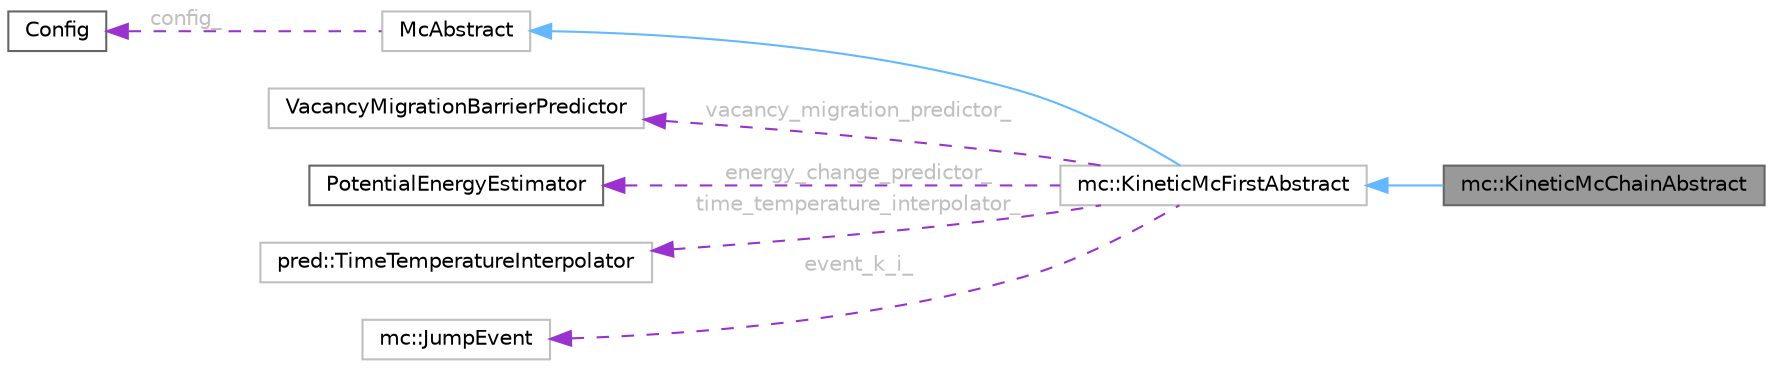 digraph "mc::KineticMcChainAbstract"
{
 // LATEX_PDF_SIZE
  bgcolor="transparent";
  edge [fontname=Helvetica,fontsize=10,labelfontname=Helvetica,labelfontsize=10];
  node [fontname=Helvetica,fontsize=10,shape=box,height=0.2,width=0.4];
  rankdir="LR";
  Node1 [id="Node000001",label="mc::KineticMcChainAbstract",height=0.2,width=0.4,color="gray40", fillcolor="grey60", style="filled", fontcolor="black",tooltip="Abstract class for Kinetic Monte Carlo Simulation."];
  Node2 -> Node1 [id="edge1_Node000001_Node000002",dir="back",color="steelblue1",style="solid",tooltip=" "];
  Node2 [id="Node000002",label="mc::KineticMcFirstAbstract",height=0.2,width=0.4,color="grey75", fillcolor="white", style="filled",URL="$classmc_1_1KineticMcFirstAbstract.html",tooltip=" "];
  Node3 -> Node2 [id="edge2_Node000002_Node000003",dir="back",color="steelblue1",style="solid",tooltip=" "];
  Node3 [id="Node000003",label="McAbstract",height=0.2,width=0.4,color="grey75", fillcolor="white", style="filled",URL="$classMcAbstract.html",tooltip=" "];
  Node4 -> Node3 [id="edge3_Node000003_Node000004",dir="back",color="darkorchid3",style="dashed",tooltip=" ",label=" config_",fontcolor="grey" ];
  Node4 [id="Node000004",label="Config",height=0.2,width=0.4,color="gray40", fillcolor="white", style="filled",URL="$classConfig.html",tooltip="Class for defining a configuration of atoms and their positions."];
  Node5 -> Node2 [id="edge4_Node000002_Node000005",dir="back",color="darkorchid3",style="dashed",tooltip=" ",label=" vacancy_migration_predictor_",fontcolor="grey" ];
  Node5 [id="Node000005",label="VacancyMigrationBarrierPredictor",height=0.2,width=0.4,color="grey75", fillcolor="white", style="filled",URL="$classVacancyMigrationBarrierPredictor.html",tooltip=" "];
  Node6 -> Node2 [id="edge5_Node000002_Node000006",dir="back",color="darkorchid3",style="dashed",tooltip=" ",label=" energy_change_predictor_",fontcolor="grey" ];
  Node6 [id="Node000006",label="PotentialEnergyEstimator",height=0.2,width=0.4,color="gray40", fillcolor="white", style="filled",URL="$classPotentialEnergyEstimator.html",tooltip="Class for defining Cluster Expansion Hamiltonian."];
  Node7 -> Node2 [id="edge6_Node000002_Node000007",dir="back",color="darkorchid3",style="dashed",tooltip=" ",label=" time_temperature_interpolator_",fontcolor="grey" ];
  Node7 [id="Node000007",label="pred::TimeTemperatureInterpolator",height=0.2,width=0.4,color="grey75", fillcolor="white", style="filled",URL="$classpred_1_1TimeTemperatureInterpolator.html",tooltip=" "];
  Node8 -> Node2 [id="edge7_Node000002_Node000008",dir="back",color="darkorchid3",style="dashed",tooltip=" ",label=" event_k_i_",fontcolor="grey" ];
  Node8 [id="Node000008",label="mc::JumpEvent",height=0.2,width=0.4,color="grey75", fillcolor="white", style="filled",URL="$classmc_1_1JumpEvent.html",tooltip=" "];
}
